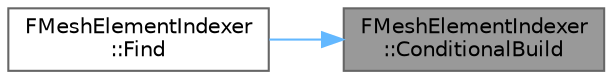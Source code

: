 digraph "FMeshElementIndexer::ConditionalBuild"
{
 // INTERACTIVE_SVG=YES
 // LATEX_PDF_SIZE
  bgcolor="transparent";
  edge [fontname=Helvetica,fontsize=10,labelfontname=Helvetica,labelfontsize=10];
  node [fontname=Helvetica,fontsize=10,shape=box,height=0.2,width=0.4];
  rankdir="RL";
  Node1 [id="Node000001",label="FMeshElementIndexer\l::ConditionalBuild",height=0.2,width=0.4,color="gray40", fillcolor="grey60", style="filled", fontcolor="black",tooltip=" "];
  Node1 -> Node2 [id="edge1_Node000001_Node000002",dir="back",color="steelblue1",style="solid",tooltip=" "];
  Node2 [id="Node000002",label="FMeshElementIndexer\l::Find",height=0.2,width=0.4,color="grey40", fillcolor="white", style="filled",URL="$da/dd3/classFMeshElementIndexer.html#a23bfac77a8beda62b1331af7a8e164cf",tooltip="Retrieve all referencer indices whose named attribute refers to KeyIndex."];
}
